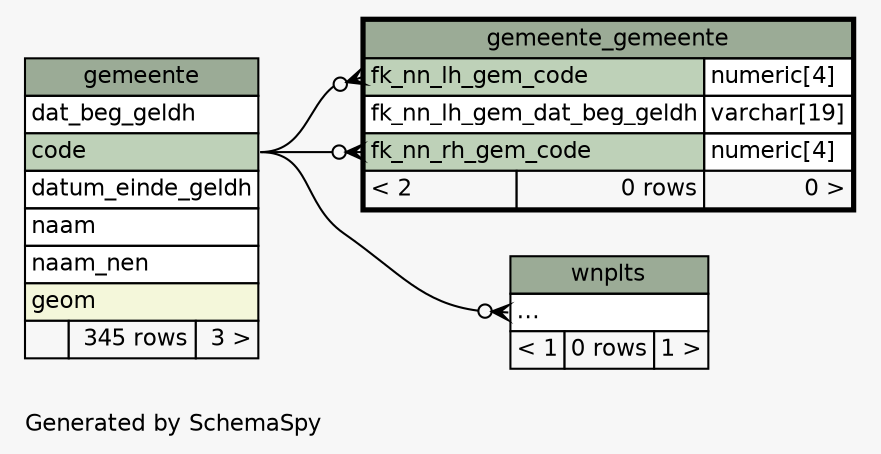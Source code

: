 // dot 2.43.0 on Linux 5.19.0-46-generic
// SchemaSpy rev Unknown
digraph "twoDegreesRelationshipsDiagram" {
  graph [
    rankdir="RL"
    bgcolor="#f7f7f7"
    label="\nGenerated by SchemaSpy"
    labeljust="l"
    nodesep="0.18"
    ranksep="0.46"
    fontname="Helvetica"
    fontsize="11"
  ];
  node [
    fontname="Helvetica"
    fontsize="11"
    shape="plaintext"
  ];
  edge [
    arrowsize="0.8"
  ];
  "gemeente_gemeente":"fk_nn_lh_gem_code":w -> "gemeente":"code":e [arrowhead=none dir=back arrowtail=crowodot];
  "gemeente_gemeente":"fk_nn_rh_gem_code":w -> "gemeente":"code":e [arrowhead=none dir=back arrowtail=crowodot];
  "wnplts":"elipses":w -> "gemeente":"code":e [arrowhead=none dir=back arrowtail=crowodot];
  "gemeente" [
    label=<
    <TABLE BORDER="0" CELLBORDER="1" CELLSPACING="0" BGCOLOR="#ffffff">
      <TR><TD COLSPAN="3" BGCOLOR="#9bab96" ALIGN="CENTER">gemeente</TD></TR>
      <TR><TD PORT="dat_beg_geldh" COLSPAN="3" ALIGN="LEFT">dat_beg_geldh</TD></TR>
      <TR><TD PORT="code" COLSPAN="3" BGCOLOR="#bed1b8" ALIGN="LEFT">code</TD></TR>
      <TR><TD PORT="datum_einde_geldh" COLSPAN="3" ALIGN="LEFT">datum_einde_geldh</TD></TR>
      <TR><TD PORT="naam" COLSPAN="3" ALIGN="LEFT">naam</TD></TR>
      <TR><TD PORT="naam_nen" COLSPAN="3" ALIGN="LEFT">naam_nen</TD></TR>
      <TR><TD PORT="geom" COLSPAN="3" BGCOLOR="#f4f7da" ALIGN="LEFT">geom</TD></TR>
      <TR><TD ALIGN="LEFT" BGCOLOR="#f7f7f7">  </TD><TD ALIGN="RIGHT" BGCOLOR="#f7f7f7">345 rows</TD><TD ALIGN="RIGHT" BGCOLOR="#f7f7f7">3 &gt;</TD></TR>
    </TABLE>>
    URL="gemeente.html"
    tooltip="gemeente"
  ];
  "gemeente_gemeente" [
    label=<
    <TABLE BORDER="2" CELLBORDER="1" CELLSPACING="0" BGCOLOR="#ffffff">
      <TR><TD COLSPAN="3" BGCOLOR="#9bab96" ALIGN="CENTER">gemeente_gemeente</TD></TR>
      <TR><TD PORT="fk_nn_lh_gem_code" COLSPAN="2" BGCOLOR="#bed1b8" ALIGN="LEFT">fk_nn_lh_gem_code</TD><TD PORT="fk_nn_lh_gem_code.type" ALIGN="LEFT">numeric[4]</TD></TR>
      <TR><TD PORT="fk_nn_lh_gem_dat_beg_geldh" COLSPAN="2" ALIGN="LEFT">fk_nn_lh_gem_dat_beg_geldh</TD><TD PORT="fk_nn_lh_gem_dat_beg_geldh.type" ALIGN="LEFT">varchar[19]</TD></TR>
      <TR><TD PORT="fk_nn_rh_gem_code" COLSPAN="2" BGCOLOR="#bed1b8" ALIGN="LEFT">fk_nn_rh_gem_code</TD><TD PORT="fk_nn_rh_gem_code.type" ALIGN="LEFT">numeric[4]</TD></TR>
      <TR><TD ALIGN="LEFT" BGCOLOR="#f7f7f7">&lt; 2</TD><TD ALIGN="RIGHT" BGCOLOR="#f7f7f7">0 rows</TD><TD ALIGN="RIGHT" BGCOLOR="#f7f7f7">0 &gt;</TD></TR>
    </TABLE>>
    URL="gemeente_gemeente.html"
    tooltip="gemeente_gemeente"
  ];
  "wnplts" [
    label=<
    <TABLE BORDER="0" CELLBORDER="1" CELLSPACING="0" BGCOLOR="#ffffff">
      <TR><TD COLSPAN="3" BGCOLOR="#9bab96" ALIGN="CENTER">wnplts</TD></TR>
      <TR><TD PORT="elipses" COLSPAN="3" ALIGN="LEFT">...</TD></TR>
      <TR><TD ALIGN="LEFT" BGCOLOR="#f7f7f7">&lt; 1</TD><TD ALIGN="RIGHT" BGCOLOR="#f7f7f7">0 rows</TD><TD ALIGN="RIGHT" BGCOLOR="#f7f7f7">1 &gt;</TD></TR>
    </TABLE>>
    URL="wnplts.html"
    tooltip="wnplts"
  ];
}
